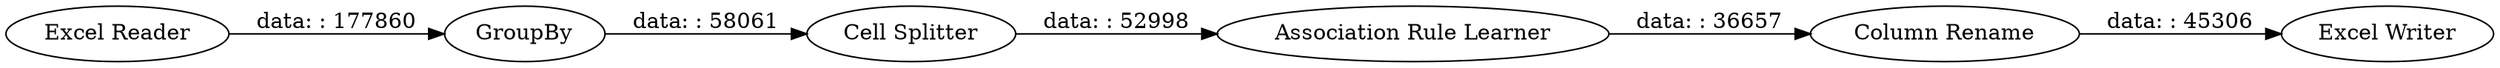 digraph {
	"5055917245371508916_6" [label="Excel Writer"]
	"5055917245371508916_4" [label="Association Rule Learner"]
	"5055917245371508916_2" [label=GroupBy]
	"5055917245371508916_3" [label="Cell Splitter"]
	"5055917245371508916_1" [label="Excel Reader"]
	"5055917245371508916_5" [label="Column Rename"]
	"5055917245371508916_3" -> "5055917245371508916_4" [label="data: : 52998"]
	"5055917245371508916_4" -> "5055917245371508916_5" [label="data: : 36657"]
	"5055917245371508916_2" -> "5055917245371508916_3" [label="data: : 58061"]
	"5055917245371508916_5" -> "5055917245371508916_6" [label="data: : 45306"]
	"5055917245371508916_1" -> "5055917245371508916_2" [label="data: : 177860"]
	rankdir=LR
}
